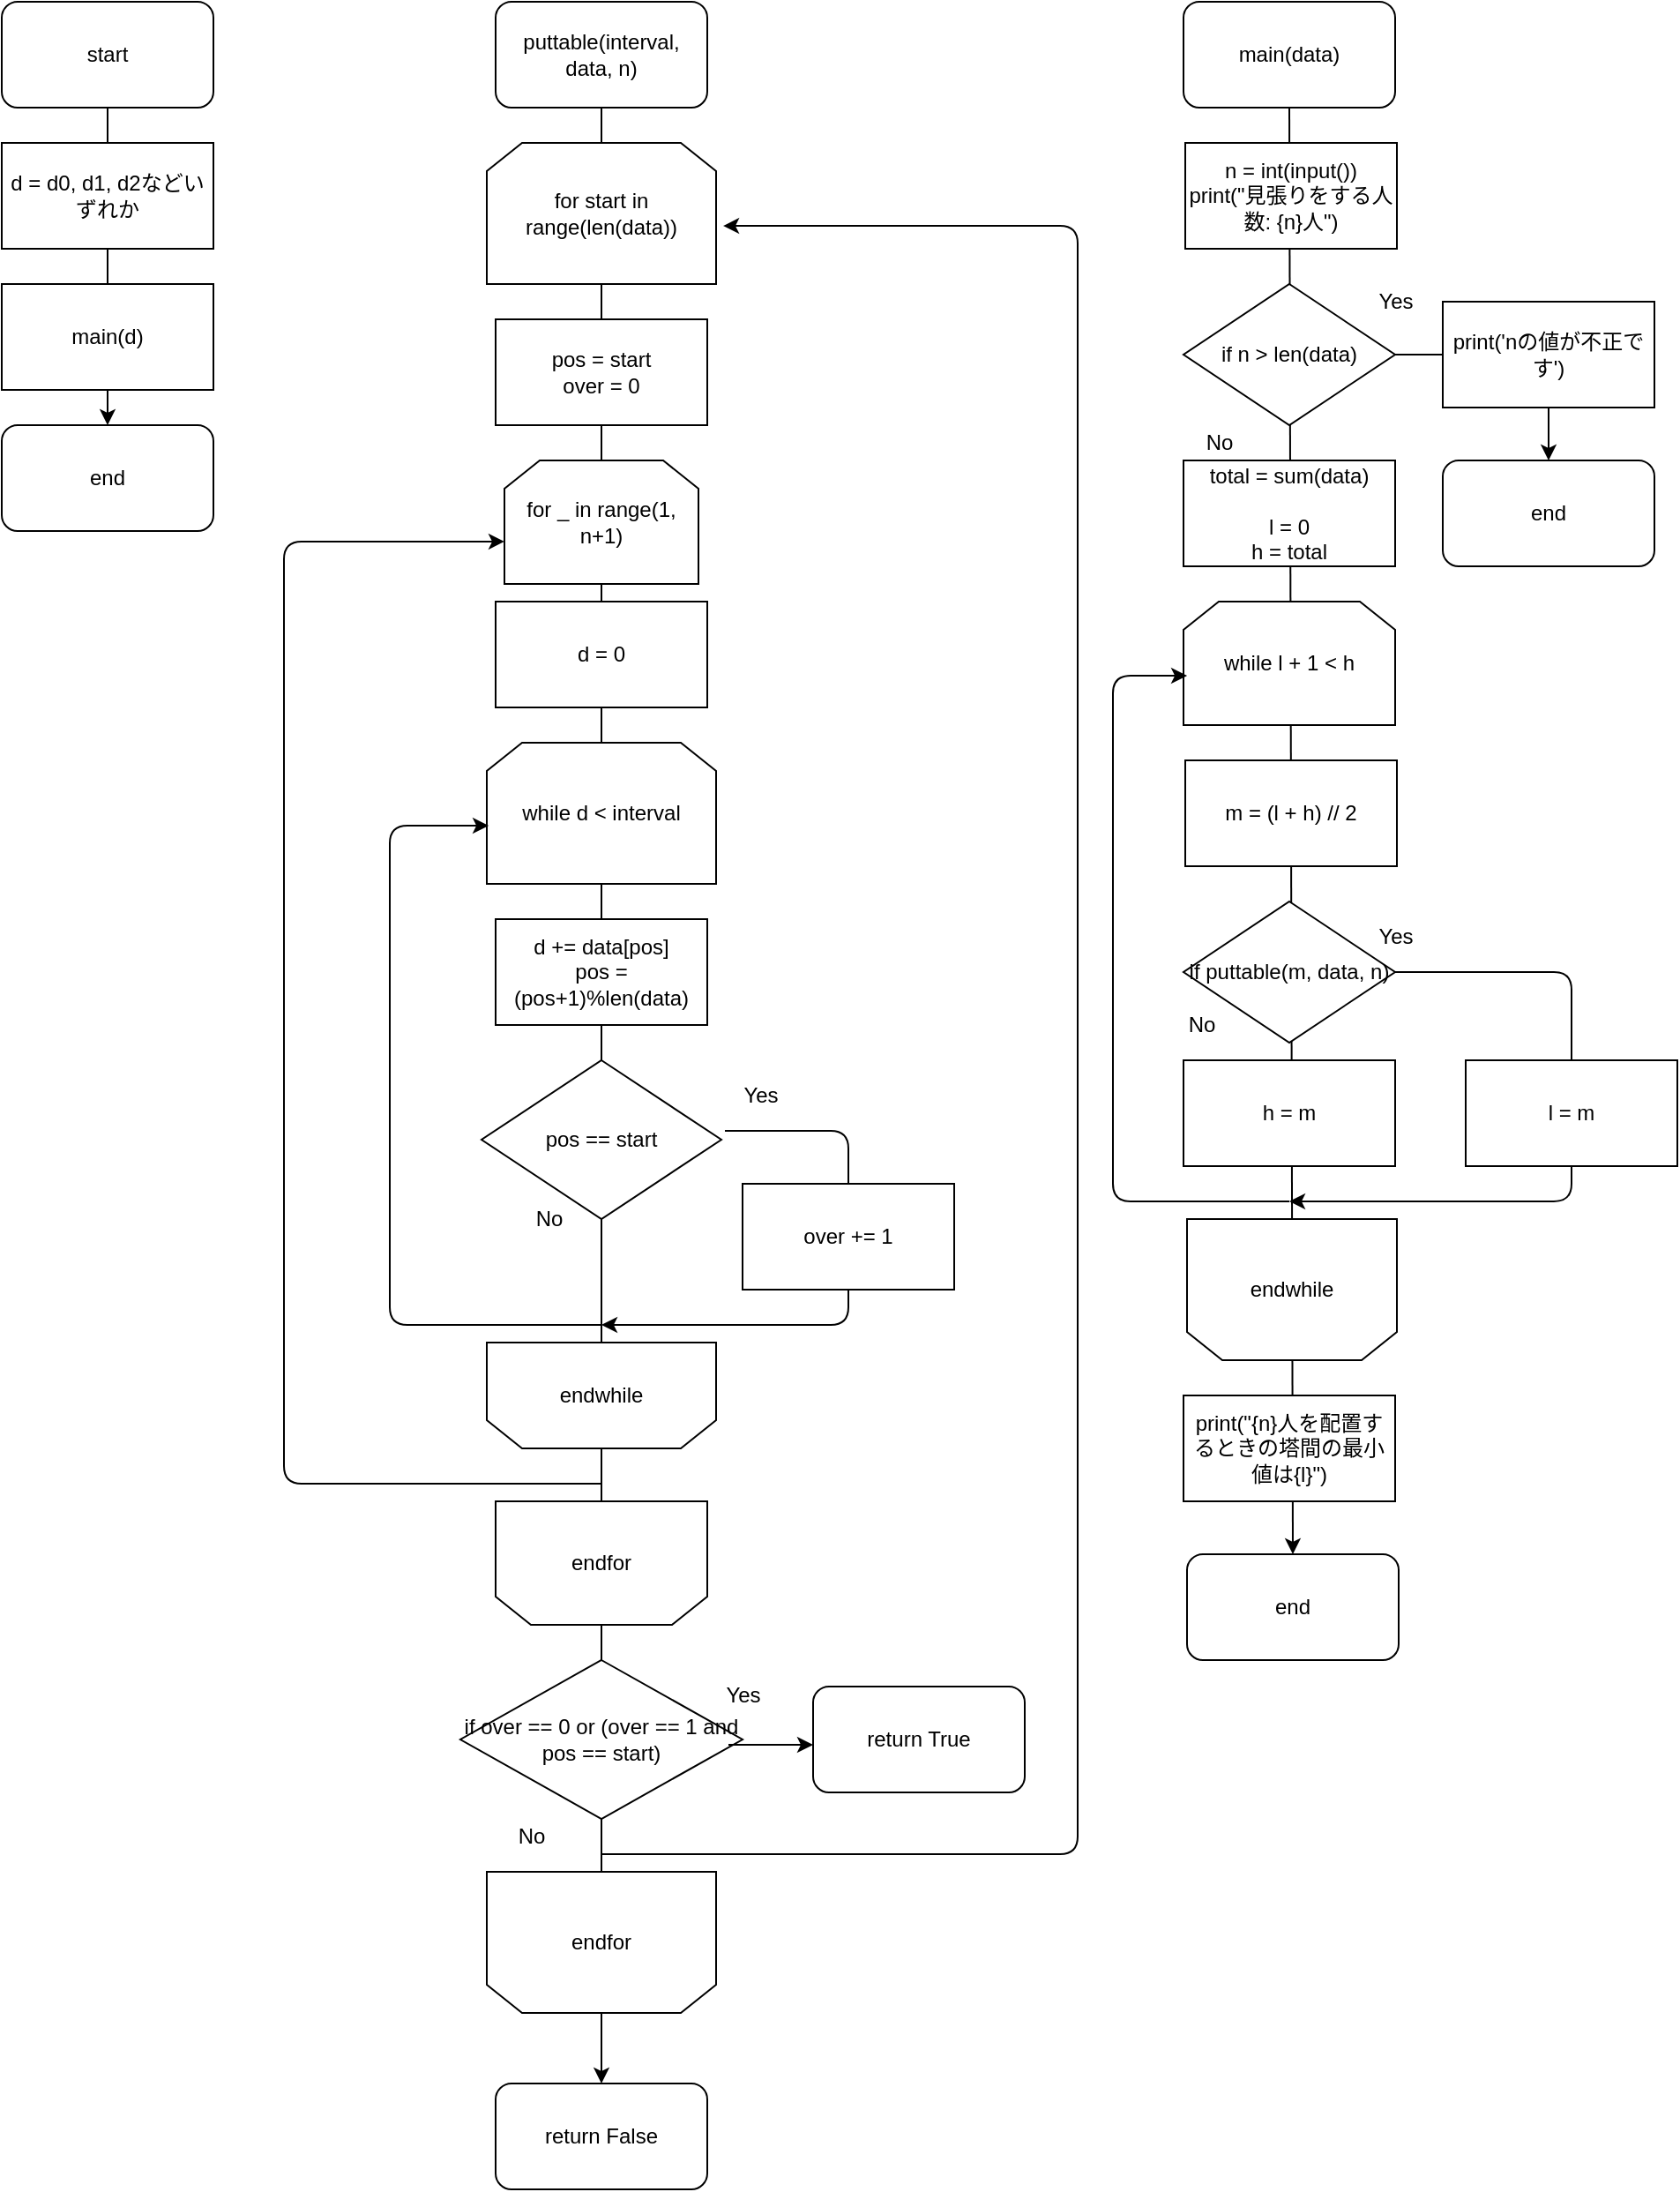 <mxfile>
    <diagram id="YJom-Oq-XwxDto7DYg3D" name="ページ1">
        <mxGraphModel dx="839" dy="798" grid="1" gridSize="10" guides="1" tooltips="1" connect="1" arrows="1" fold="1" page="1" pageScale="1" pageWidth="827" pageHeight="1169" math="0" shadow="0">
            <root>
                <mxCell id="0"/>
                <mxCell id="1" parent="0"/>
                <mxCell id="92" value="" style="endArrow=classic;html=1;exitX=1;exitY=0.5;exitDx=0;exitDy=0;" edge="1" parent="1" source="83">
                    <mxGeometry width="50" height="50" relative="1" as="geometry">
                        <mxPoint x="900" y="580" as="sourcePoint"/>
                        <mxPoint x="740" y="710" as="targetPoint"/>
                        <Array as="points">
                            <mxPoint x="900" y="580"/>
                            <mxPoint x="900" y="710"/>
                        </Array>
                    </mxGeometry>
                </mxCell>
                <mxCell id="84" value="l = m" style="rounded=0;whiteSpace=wrap;html=1;" vertex="1" parent="1">
                    <mxGeometry x="840" y="630" width="120" height="60" as="geometry"/>
                </mxCell>
                <mxCell id="91" value="" style="endArrow=classic;html=1;exitX=1;exitY=0.5;exitDx=0;exitDy=0;entryX=0.5;entryY=0;entryDx=0;entryDy=0;" edge="1" parent="1" source="73" target="75">
                    <mxGeometry width="50" height="50" relative="1" as="geometry">
                        <mxPoint x="890" y="140" as="sourcePoint"/>
                        <mxPoint x="940" y="90" as="targetPoint"/>
                        <Array as="points">
                            <mxPoint x="887" y="230"/>
                        </Array>
                    </mxGeometry>
                </mxCell>
                <mxCell id="89" value="" style="endArrow=classic;html=1;exitX=0.5;exitY=1;exitDx=0;exitDy=0;entryX=0.5;entryY=0;entryDx=0;entryDy=0;" edge="1" parent="1" source="71" target="98">
                    <mxGeometry width="50" height="50" relative="1" as="geometry">
                        <mxPoint x="736" y="90" as="sourcePoint"/>
                        <mxPoint x="970" y="520" as="targetPoint"/>
                    </mxGeometry>
                </mxCell>
                <mxCell id="50" value="" style="endArrow=classic;html=1;" edge="1" parent="1">
                    <mxGeometry width="50" height="50" relative="1" as="geometry">
                        <mxPoint x="420" y="670" as="sourcePoint"/>
                        <mxPoint x="350" y="780" as="targetPoint"/>
                        <Array as="points">
                            <mxPoint x="490" y="670"/>
                            <mxPoint x="490" y="780"/>
                        </Array>
                    </mxGeometry>
                </mxCell>
                <mxCell id="51" value="" style="endArrow=classic;html=1;exitX=0.5;exitY=1;exitDx=0;exitDy=0;entryX=0.5;entryY=0;entryDx=0;entryDy=0;" edge="1" parent="1" source="52" target="66">
                    <mxGeometry width="50" height="50" relative="1" as="geometry">
                        <mxPoint x="150" y="1390" as="sourcePoint"/>
                        <mxPoint x="200" y="1340" as="targetPoint"/>
                    </mxGeometry>
                </mxCell>
                <mxCell id="52" value="puttable(interval, data, n)" style="rounded=1;whiteSpace=wrap;html=1;" vertex="1" parent="1">
                    <mxGeometry x="290" y="30" width="120" height="60" as="geometry"/>
                </mxCell>
                <mxCell id="53" value="for start in range(len(data))" style="shape=loopLimit;whiteSpace=wrap;html=1;" vertex="1" parent="1">
                    <mxGeometry x="285" y="110" width="130" height="80" as="geometry"/>
                </mxCell>
                <mxCell id="54" value="pos = start&lt;br&gt;over = 0" style="rounded=0;whiteSpace=wrap;html=1;" vertex="1" parent="1">
                    <mxGeometry x="290" y="210" width="120" height="60" as="geometry"/>
                </mxCell>
                <mxCell id="55" value="for _ in range(1, n+1)" style="shape=loopLimit;whiteSpace=wrap;html=1;" vertex="1" parent="1">
                    <mxGeometry x="295" y="290" width="110" height="70" as="geometry"/>
                </mxCell>
                <mxCell id="56" value="d = 0" style="rounded=0;whiteSpace=wrap;html=1;" vertex="1" parent="1">
                    <mxGeometry x="290" y="370" width="120" height="60" as="geometry"/>
                </mxCell>
                <mxCell id="57" value="while d &amp;lt; interval" style="shape=loopLimit;whiteSpace=wrap;html=1;" vertex="1" parent="1">
                    <mxGeometry x="285" y="450" width="130" height="80" as="geometry"/>
                </mxCell>
                <mxCell id="58" value="d += data[pos]&lt;br&gt;pos = (pos+1)%len(data)" style="rounded=0;whiteSpace=wrap;html=1;" vertex="1" parent="1">
                    <mxGeometry x="290" y="550" width="120" height="60" as="geometry"/>
                </mxCell>
                <mxCell id="59" value="pos == start" style="rhombus;whiteSpace=wrap;html=1;" vertex="1" parent="1">
                    <mxGeometry x="282" y="630" width="136" height="90" as="geometry"/>
                </mxCell>
                <mxCell id="60" value="over += 1" style="rounded=0;whiteSpace=wrap;html=1;" vertex="1" parent="1">
                    <mxGeometry x="430" y="700" width="120" height="60" as="geometry"/>
                </mxCell>
                <mxCell id="61" value="endwhile" style="shape=loopLimit;whiteSpace=wrap;html=1;direction=west;" vertex="1" parent="1">
                    <mxGeometry x="285" y="790" width="130" height="60" as="geometry"/>
                </mxCell>
                <mxCell id="62" value="endfor" style="shape=loopLimit;whiteSpace=wrap;html=1;direction=west;" vertex="1" parent="1">
                    <mxGeometry x="290" y="880" width="120" height="70" as="geometry"/>
                </mxCell>
                <mxCell id="63" value="if over == 0 or (over == 1 and pos == start)" style="rhombus;whiteSpace=wrap;html=1;" vertex="1" parent="1">
                    <mxGeometry x="270" y="970" width="160" height="90" as="geometry"/>
                </mxCell>
                <mxCell id="64" value="return True" style="rounded=1;whiteSpace=wrap;html=1;" vertex="1" parent="1">
                    <mxGeometry x="470" y="985" width="120" height="60" as="geometry"/>
                </mxCell>
                <mxCell id="65" value="endfor" style="shape=loopLimit;whiteSpace=wrap;html=1;direction=west;" vertex="1" parent="1">
                    <mxGeometry x="285" y="1090" width="130" height="80" as="geometry"/>
                </mxCell>
                <mxCell id="66" value="return False" style="rounded=1;whiteSpace=wrap;html=1;" vertex="1" parent="1">
                    <mxGeometry x="290" y="1210" width="120" height="60" as="geometry"/>
                </mxCell>
                <mxCell id="67" value="" style="endArrow=classic;html=1;entryX=0.008;entryY=0.588;entryDx=0;entryDy=0;entryPerimeter=0;" edge="1" parent="1" target="57">
                    <mxGeometry width="50" height="50" relative="1" as="geometry">
                        <mxPoint x="350" y="780" as="sourcePoint"/>
                        <mxPoint x="160" y="730" as="targetPoint"/>
                        <Array as="points">
                            <mxPoint x="230" y="780"/>
                            <mxPoint x="230" y="497"/>
                        </Array>
                    </mxGeometry>
                </mxCell>
                <mxCell id="68" value="" style="endArrow=classic;html=1;entryX=0;entryY=0.657;entryDx=0;entryDy=0;entryPerimeter=0;" edge="1" parent="1" target="55">
                    <mxGeometry width="50" height="50" relative="1" as="geometry">
                        <mxPoint x="350" y="870" as="sourcePoint"/>
                        <mxPoint x="170" y="610" as="targetPoint"/>
                        <Array as="points">
                            <mxPoint x="170" y="870"/>
                            <mxPoint x="170" y="336"/>
                            <mxPoint x="230" y="336"/>
                        </Array>
                    </mxGeometry>
                </mxCell>
                <mxCell id="69" value="" style="endArrow=classic;html=1;exitX=0.95;exitY=0.533;exitDx=0;exitDy=0;exitPerimeter=0;" edge="1" parent="1" source="63">
                    <mxGeometry width="50" height="50" relative="1" as="geometry">
                        <mxPoint x="540" y="990" as="sourcePoint"/>
                        <mxPoint x="470" y="1018" as="targetPoint"/>
                    </mxGeometry>
                </mxCell>
                <mxCell id="70" value="" style="endArrow=classic;html=1;entryX=1.031;entryY=0.588;entryDx=0;entryDy=0;entryPerimeter=0;" edge="1" parent="1" target="53">
                    <mxGeometry width="50" height="50" relative="1" as="geometry">
                        <mxPoint x="350" y="1080" as="sourcePoint"/>
                        <mxPoint x="744" y="760" as="targetPoint"/>
                        <Array as="points">
                            <mxPoint x="620" y="1080"/>
                            <mxPoint x="620" y="157"/>
                        </Array>
                    </mxGeometry>
                </mxCell>
                <mxCell id="71" value="main(data)" style="rounded=1;whiteSpace=wrap;html=1;" vertex="1" parent="1">
                    <mxGeometry x="680" y="30" width="120" height="60" as="geometry"/>
                </mxCell>
                <mxCell id="72" value="n = int(input())&lt;br&gt;print(&quot;見張りをする人数: {n}人&quot;)" style="rounded=0;whiteSpace=wrap;html=1;" vertex="1" parent="1">
                    <mxGeometry x="681" y="110" width="120" height="60" as="geometry"/>
                </mxCell>
                <mxCell id="73" value="if n &amp;gt; len(data)" style="rhombus;whiteSpace=wrap;html=1;" vertex="1" parent="1">
                    <mxGeometry x="680" y="190" width="120" height="80" as="geometry"/>
                </mxCell>
                <mxCell id="74" value="print('nの値が不正です')" style="rounded=0;whiteSpace=wrap;html=1;" vertex="1" parent="1">
                    <mxGeometry x="827" y="200" width="120" height="60" as="geometry"/>
                </mxCell>
                <mxCell id="75" value="end" style="rounded=1;whiteSpace=wrap;html=1;" vertex="1" parent="1">
                    <mxGeometry x="827" y="290" width="120" height="60" as="geometry"/>
                </mxCell>
                <mxCell id="76" value="total = sum(data)&lt;br&gt;&lt;br&gt;l = 0&lt;br&gt;h = total" style="rounded=0;whiteSpace=wrap;html=1;" vertex="1" parent="1">
                    <mxGeometry x="680" y="290" width="120" height="60" as="geometry"/>
                </mxCell>
                <mxCell id="77" value="Yes" style="text;html=1;align=center;verticalAlign=middle;resizable=0;points=[];autosize=1;strokeColor=none;" vertex="1" parent="1">
                    <mxGeometry x="420" y="640" width="40" height="20" as="geometry"/>
                </mxCell>
                <mxCell id="78" value="No" style="text;html=1;align=center;verticalAlign=middle;resizable=0;points=[];autosize=1;strokeColor=none;" vertex="1" parent="1">
                    <mxGeometry x="305" y="710" width="30" height="20" as="geometry"/>
                </mxCell>
                <mxCell id="79" value="Yes" style="text;html=1;align=center;verticalAlign=middle;resizable=0;points=[];autosize=1;strokeColor=none;" vertex="1" parent="1">
                    <mxGeometry x="410" y="980" width="40" height="20" as="geometry"/>
                </mxCell>
                <mxCell id="80" value="No" style="text;html=1;align=center;verticalAlign=middle;resizable=0;points=[];autosize=1;strokeColor=none;" vertex="1" parent="1">
                    <mxGeometry x="295" y="1060" width="30" height="20" as="geometry"/>
                </mxCell>
                <mxCell id="81" value="while l + 1 &amp;lt; h" style="shape=loopLimit;whiteSpace=wrap;html=1;" vertex="1" parent="1">
                    <mxGeometry x="680" y="370" width="120" height="70" as="geometry"/>
                </mxCell>
                <mxCell id="82" value="m = (l + h) // 2" style="rounded=0;whiteSpace=wrap;html=1;" vertex="1" parent="1">
                    <mxGeometry x="681" y="460" width="120" height="60" as="geometry"/>
                </mxCell>
                <mxCell id="83" value="if puttable(m, data, n)" style="rhombus;whiteSpace=wrap;html=1;" vertex="1" parent="1">
                    <mxGeometry x="680" y="540" width="120" height="80" as="geometry"/>
                </mxCell>
                <mxCell id="85" value="h = m" style="rounded=0;whiteSpace=wrap;html=1;" vertex="1" parent="1">
                    <mxGeometry x="680" y="630" width="120" height="60" as="geometry"/>
                </mxCell>
                <mxCell id="87" value="endwhile" style="shape=loopLimit;whiteSpace=wrap;html=1;direction=west;" vertex="1" parent="1">
                    <mxGeometry x="682" y="720" width="119" height="80" as="geometry"/>
                </mxCell>
                <mxCell id="88" value="print(&quot;{n}人を配置するときの塔間の最小値は{l}&quot;)" style="rounded=0;whiteSpace=wrap;html=1;" vertex="1" parent="1">
                    <mxGeometry x="680" y="820" width="120" height="60" as="geometry"/>
                </mxCell>
                <mxCell id="93" value="Yes" style="text;html=1;align=center;verticalAlign=middle;resizable=0;points=[];autosize=1;strokeColor=none;" vertex="1" parent="1">
                    <mxGeometry x="780" y="550" width="40" height="20" as="geometry"/>
                </mxCell>
                <mxCell id="94" value="No" style="text;html=1;align=center;verticalAlign=middle;resizable=0;points=[];autosize=1;strokeColor=none;" vertex="1" parent="1">
                    <mxGeometry x="675" y="600" width="30" height="20" as="geometry"/>
                </mxCell>
                <mxCell id="95" value="" style="endArrow=classic;html=1;entryX=0.017;entryY=0.6;entryDx=0;entryDy=0;entryPerimeter=0;" edge="1" parent="1" target="81">
                    <mxGeometry width="50" height="50" relative="1" as="geometry">
                        <mxPoint x="740" y="710" as="sourcePoint"/>
                        <mxPoint x="1020" y="330" as="targetPoint"/>
                        <Array as="points">
                            <mxPoint x="640" y="710"/>
                            <mxPoint x="640" y="412"/>
                        </Array>
                    </mxGeometry>
                </mxCell>
                <mxCell id="96" value="Yes" style="text;html=1;align=center;verticalAlign=middle;resizable=0;points=[];autosize=1;strokeColor=none;" vertex="1" parent="1">
                    <mxGeometry x="780" y="190" width="40" height="20" as="geometry"/>
                </mxCell>
                <mxCell id="97" value="No" style="text;html=1;align=center;verticalAlign=middle;resizable=0;points=[];autosize=1;strokeColor=none;" vertex="1" parent="1">
                    <mxGeometry x="685" y="270" width="30" height="20" as="geometry"/>
                </mxCell>
                <mxCell id="98" value="end" style="rounded=1;whiteSpace=wrap;html=1;" vertex="1" parent="1">
                    <mxGeometry x="682" y="910" width="120" height="60" as="geometry"/>
                </mxCell>
                <mxCell id="99" value="" style="endArrow=classic;html=1;exitX=0.5;exitY=1;exitDx=0;exitDy=0;entryX=0.5;entryY=0;entryDx=0;entryDy=0;" edge="1" parent="1" source="100" target="103">
                    <mxGeometry width="50" height="50" relative="1" as="geometry">
                        <mxPoint x="-10" y="460" as="sourcePoint"/>
                        <mxPoint x="40" y="410" as="targetPoint"/>
                    </mxGeometry>
                </mxCell>
                <mxCell id="100" value="start" style="rounded=1;whiteSpace=wrap;html=1;" vertex="1" parent="1">
                    <mxGeometry x="10" y="30" width="120" height="60" as="geometry"/>
                </mxCell>
                <mxCell id="101" value="d = d0, d1, d2などいずれか" style="rounded=0;whiteSpace=wrap;html=1;" vertex="1" parent="1">
                    <mxGeometry x="10" y="110" width="120" height="60" as="geometry"/>
                </mxCell>
                <mxCell id="102" value="main(d)" style="rounded=0;whiteSpace=wrap;html=1;" vertex="1" parent="1">
                    <mxGeometry x="10" y="190" width="120" height="60" as="geometry"/>
                </mxCell>
                <mxCell id="103" value="end" style="rounded=1;whiteSpace=wrap;html=1;" vertex="1" parent="1">
                    <mxGeometry x="10" y="270" width="120" height="60" as="geometry"/>
                </mxCell>
            </root>
        </mxGraphModel>
    </diagram>
</mxfile>
